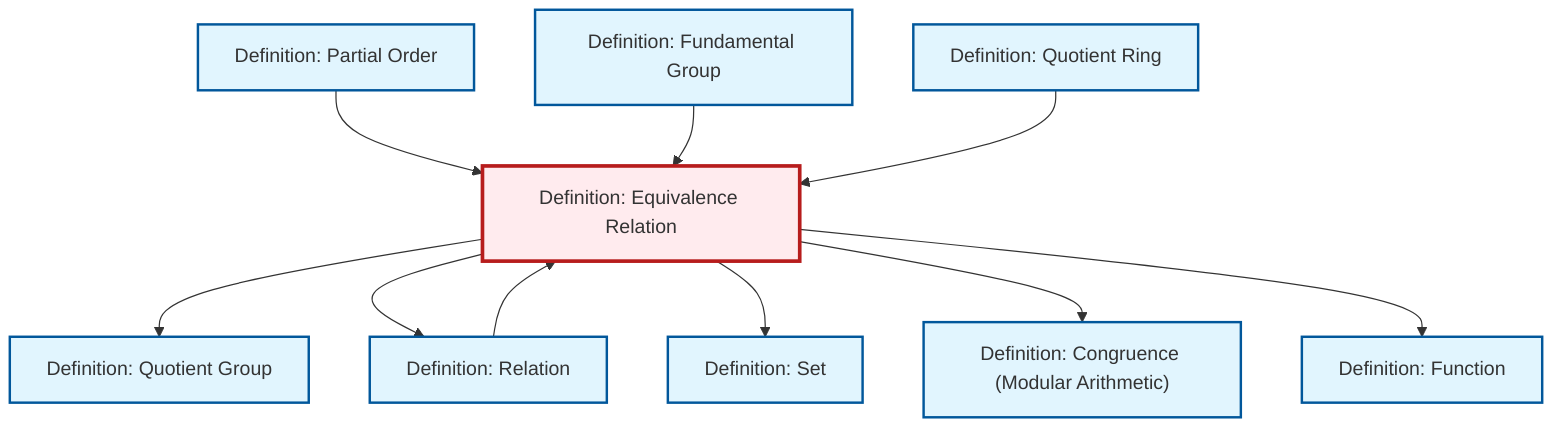 graph TD
    classDef definition fill:#e1f5fe,stroke:#01579b,stroke-width:2px
    classDef theorem fill:#f3e5f5,stroke:#4a148c,stroke-width:2px
    classDef axiom fill:#fff3e0,stroke:#e65100,stroke-width:2px
    classDef example fill:#e8f5e9,stroke:#1b5e20,stroke-width:2px
    classDef current fill:#ffebee,stroke:#b71c1c,stroke-width:3px
    def-equivalence-relation["Definition: Equivalence Relation"]:::definition
    def-function["Definition: Function"]:::definition
    def-quotient-ring["Definition: Quotient Ring"]:::definition
    def-set["Definition: Set"]:::definition
    def-congruence["Definition: Congruence (Modular Arithmetic)"]:::definition
    def-relation["Definition: Relation"]:::definition
    def-fundamental-group["Definition: Fundamental Group"]:::definition
    def-quotient-group["Definition: Quotient Group"]:::definition
    def-partial-order["Definition: Partial Order"]:::definition
    def-equivalence-relation --> def-quotient-group
    def-equivalence-relation --> def-relation
    def-equivalence-relation --> def-set
    def-partial-order --> def-equivalence-relation
    def-relation --> def-equivalence-relation
    def-fundamental-group --> def-equivalence-relation
    def-equivalence-relation --> def-congruence
    def-equivalence-relation --> def-function
    def-quotient-ring --> def-equivalence-relation
    class def-equivalence-relation current